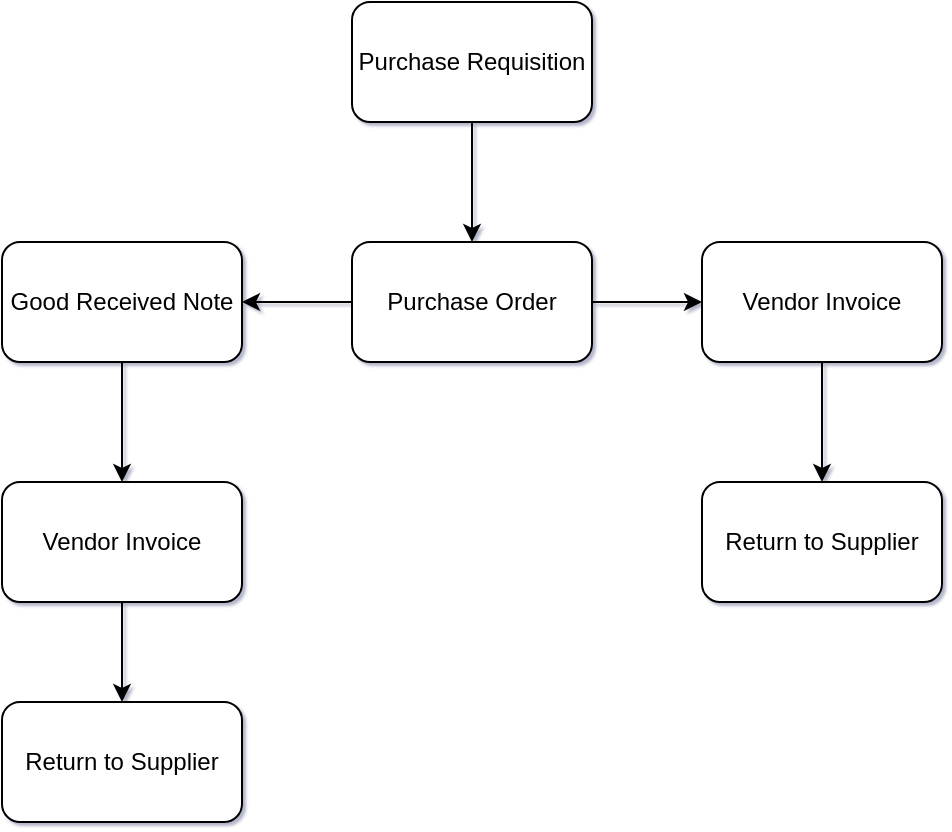 <mxfile version="27.1.1">
  <diagram name="Page-1" id="fbDxLVppJoV2YLhIfVFL">
    <mxGraphModel dx="1056" dy="550" grid="1" gridSize="10" guides="1" tooltips="1" connect="1" arrows="1" fold="1" page="1" pageScale="1" pageWidth="850" pageHeight="1100" background="#ffffff" math="0" shadow="1">
      <root>
        <mxCell id="0" />
        <mxCell id="1" parent="0" />
        <mxCell id="c3YXEwEvf1o1KZgko00p-36" value="" style="edgeStyle=orthogonalEdgeStyle;rounded=0;orthogonalLoop=1;jettySize=auto;html=1;" edge="1" parent="1" source="c3YXEwEvf1o1KZgko00p-34" target="c3YXEwEvf1o1KZgko00p-35">
          <mxGeometry relative="1" as="geometry" />
        </mxCell>
        <mxCell id="c3YXEwEvf1o1KZgko00p-34" value="Purchase Requisition" style="rounded=1;whiteSpace=wrap;html=1;" vertex="1" parent="1">
          <mxGeometry x="365" y="40" width="120" height="60" as="geometry" />
        </mxCell>
        <mxCell id="c3YXEwEvf1o1KZgko00p-40" value="" style="edgeStyle=orthogonalEdgeStyle;rounded=0;orthogonalLoop=1;jettySize=auto;html=1;" edge="1" parent="1" source="c3YXEwEvf1o1KZgko00p-35" target="c3YXEwEvf1o1KZgko00p-39">
          <mxGeometry relative="1" as="geometry" />
        </mxCell>
        <mxCell id="c3YXEwEvf1o1KZgko00p-44" value="" style="edgeStyle=orthogonalEdgeStyle;rounded=0;orthogonalLoop=1;jettySize=auto;html=1;" edge="1" parent="1" source="c3YXEwEvf1o1KZgko00p-35" target="c3YXEwEvf1o1KZgko00p-43">
          <mxGeometry relative="1" as="geometry" />
        </mxCell>
        <mxCell id="c3YXEwEvf1o1KZgko00p-35" value="Purchase Order" style="rounded=1;whiteSpace=wrap;html=1;" vertex="1" parent="1">
          <mxGeometry x="365" y="160" width="120" height="60" as="geometry" />
        </mxCell>
        <mxCell id="c3YXEwEvf1o1KZgko00p-42" value="" style="edgeStyle=orthogonalEdgeStyle;rounded=0;orthogonalLoop=1;jettySize=auto;html=1;" edge="1" parent="1" source="c3YXEwEvf1o1KZgko00p-39" target="c3YXEwEvf1o1KZgko00p-41">
          <mxGeometry relative="1" as="geometry" />
        </mxCell>
        <mxCell id="c3YXEwEvf1o1KZgko00p-39" value="Good Received Note" style="rounded=1;whiteSpace=wrap;html=1;" vertex="1" parent="1">
          <mxGeometry x="190" y="160" width="120" height="60" as="geometry" />
        </mxCell>
        <mxCell id="c3YXEwEvf1o1KZgko00p-46" value="" style="edgeStyle=orthogonalEdgeStyle;rounded=0;orthogonalLoop=1;jettySize=auto;html=1;" edge="1" parent="1" source="c3YXEwEvf1o1KZgko00p-41" target="c3YXEwEvf1o1KZgko00p-45">
          <mxGeometry relative="1" as="geometry" />
        </mxCell>
        <mxCell id="c3YXEwEvf1o1KZgko00p-41" value="Vendor Invoice" style="rounded=1;whiteSpace=wrap;html=1;" vertex="1" parent="1">
          <mxGeometry x="190" y="280" width="120" height="60" as="geometry" />
        </mxCell>
        <mxCell id="c3YXEwEvf1o1KZgko00p-50" value="" style="edgeStyle=orthogonalEdgeStyle;rounded=0;orthogonalLoop=1;jettySize=auto;html=1;" edge="1" parent="1" source="c3YXEwEvf1o1KZgko00p-43" target="c3YXEwEvf1o1KZgko00p-49">
          <mxGeometry relative="1" as="geometry" />
        </mxCell>
        <mxCell id="c3YXEwEvf1o1KZgko00p-43" value="Vendor Invoice" style="rounded=1;whiteSpace=wrap;html=1;" vertex="1" parent="1">
          <mxGeometry x="540" y="160" width="120" height="60" as="geometry" />
        </mxCell>
        <mxCell id="c3YXEwEvf1o1KZgko00p-45" value="Return to Supplier" style="rounded=1;whiteSpace=wrap;html=1;" vertex="1" parent="1">
          <mxGeometry x="190" y="390" width="120" height="60" as="geometry" />
        </mxCell>
        <mxCell id="c3YXEwEvf1o1KZgko00p-49" value="Return to Supplier" style="rounded=1;whiteSpace=wrap;html=1;" vertex="1" parent="1">
          <mxGeometry x="540" y="280" width="120" height="60" as="geometry" />
        </mxCell>
      </root>
    </mxGraphModel>
  </diagram>
</mxfile>
